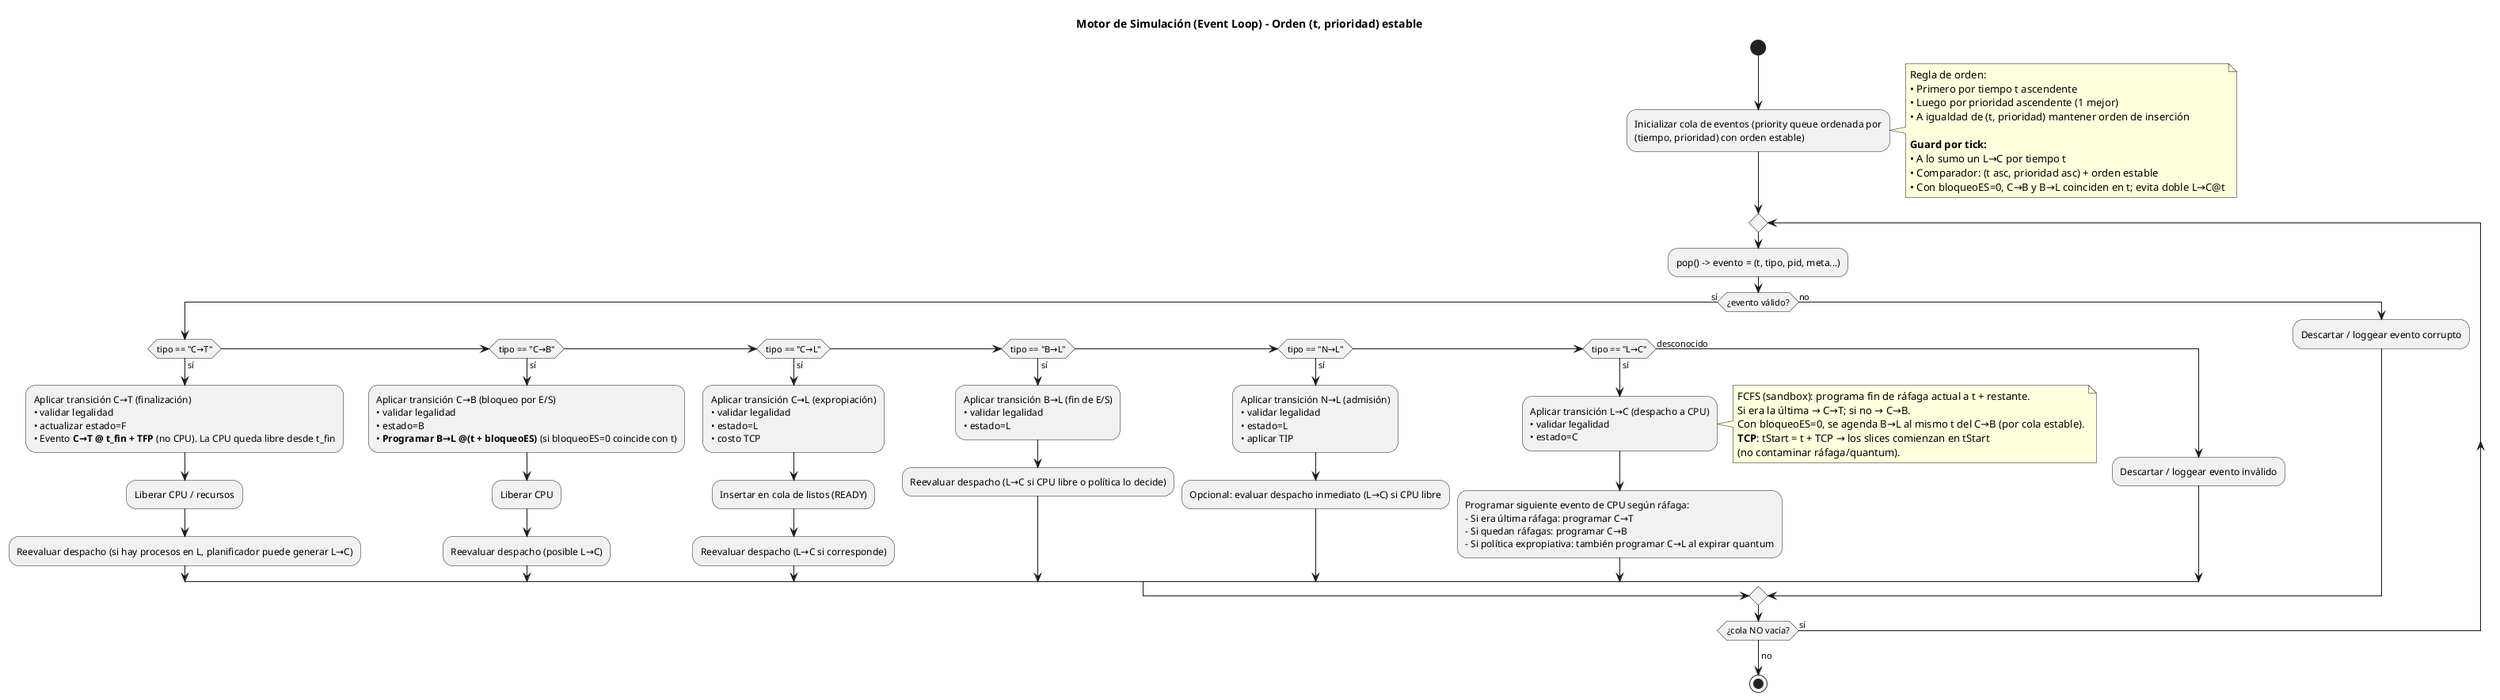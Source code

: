@startuml 02-actividad-motor
title Motor de Simulación (Event Loop) – Orden (t, prioridad) estable

start

:Inicializar cola de eventos (priority queue ordenada por\n(tiempo, prioridad) con orden estable);
note right
  Regla de orden:
  • Primero por tiempo t ascendente
  • Luego por prioridad ascendente (1 mejor)
  • A igualdad de (t, prioridad) mantener orden de inserción
  
  **Guard por tick:**
  • A lo sumo un L→C por tiempo t
  • Comparador: (t asc, prioridad asc) + orden estable
  • Con bloqueoES=0, C→B y B→L coinciden en t; evita doble L→C@t
end note

repeat
  :pop() -> evento = (t, tipo, pid, meta...);

  if (¿evento válido?) then (sí)
    if (tipo == "C→T") then (sí)
      :Aplicar transición C→T (finalización)\n• validar legalidad\n• actualizar estado=F\n• Evento **C→T @ t_fin + TFP** (no CPU). La CPU queda libre desde t_fin;
      :Liberar CPU / recursos;
      :Reevaluar despacho (si hay procesos en L, planificador puede generar L→C);
    elseif (tipo == "C→B") then (sí)
      :Aplicar transición C→B (bloqueo por E/S)\n• validar legalidad\n• estado=B\n• **Programar B→L @(t + bloqueoES)** (si bloqueoES=0 coincide con t);
      :Liberar CPU;
      :Reevaluar despacho (posible L→C);
    elseif (tipo == "C→L") then (sí)
      :Aplicar transición C→L (expropiación)\n• validar legalidad\n• estado=L\n• costo TCP;
      :Insertar en cola de listos (READY);
      :Reevaluar despacho (L→C si corresponde);
    elseif (tipo == "B→L") then (sí)
      :Aplicar transición B→L (fin de E/S)\n• validar legalidad\n• estado=L;
      :Reevaluar despacho (L→C si CPU libre o política lo decide);
    elseif (tipo == "N→L") then (sí)
      :Aplicar transición N→L (admisión)\n• validar legalidad\n• estado=L\n• aplicar TIP;
      :Opcional: evaluar despacho inmediato (L→C) si CPU libre;
    elseif (tipo == "L→C") then (sí)
      :Aplicar transición L→C (despacho a CPU)\n• validar legalidad\n• estado=C;
      note right
        FCFS (sandbox): programa fin de ráfaga actual a t + restante.
        Si era la última → C→T; si no → C→B.
        Con bloqueoES=0, se agenda B→L al mismo t del C→B (por cola estable).
        **TCP**: tStart = t + TCP → los slices comienzan en tStart 
        (no contaminar ráfaga/quantum).
      end note
      :Programar siguiente evento de CPU según ráfaga:\n– Si era última ráfaga: programar C→T\n– Si quedan ráfagas: programar C→B\n– Si política expropiativa: también programar C→L al expirar quantum;
    else (desconocido)
      :Descartar / loggear evento inválido;
    endif
  else (no)
    :Descartar / loggear evento corrupto;
  endif

repeat while (¿cola NO vacía?) is (sí)
-> no;
stop
@enduml
